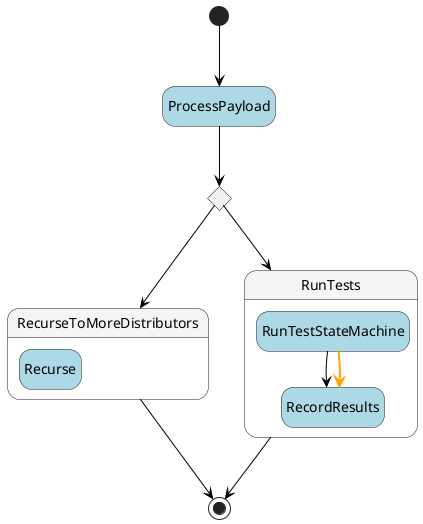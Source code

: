 @startuml
hide empty description
skinparam ArrowColor #black
skinparam state {

    BackgroundColor<<Choice>> #whitesmoke
    FontColor<<Choice>> automatic

    BackgroundColor<<aslMap>> #whitesmoke

    BackgroundColor<<aslTask>> #lightblue
    FontColor<<aslTask>> automatic
    BackgroundColor<<Compensate>> #orange
}
state "ProcessPayload" as state1<<aslTask>>
state "RecurseIfRequired" as state2<<Choice>>
state "RecurseToMoreDistributors" as state3<<aslMap>> {
state "Recurse" as state5<<aslTask>>
}
state "RunTests" as state4<<aslMap>> {
state "RunTestStateMachine" as state6<<aslTask>>
state "RecordResults" as state7<<aslTask>>
}
[*] --> state1
state1 --> state2
state2 --> state3
state2 --> state4
state3 --> [*]
state4 --> [*]
state6 --> state7
state6 -[bold,#orange]-> state7
@enduml
